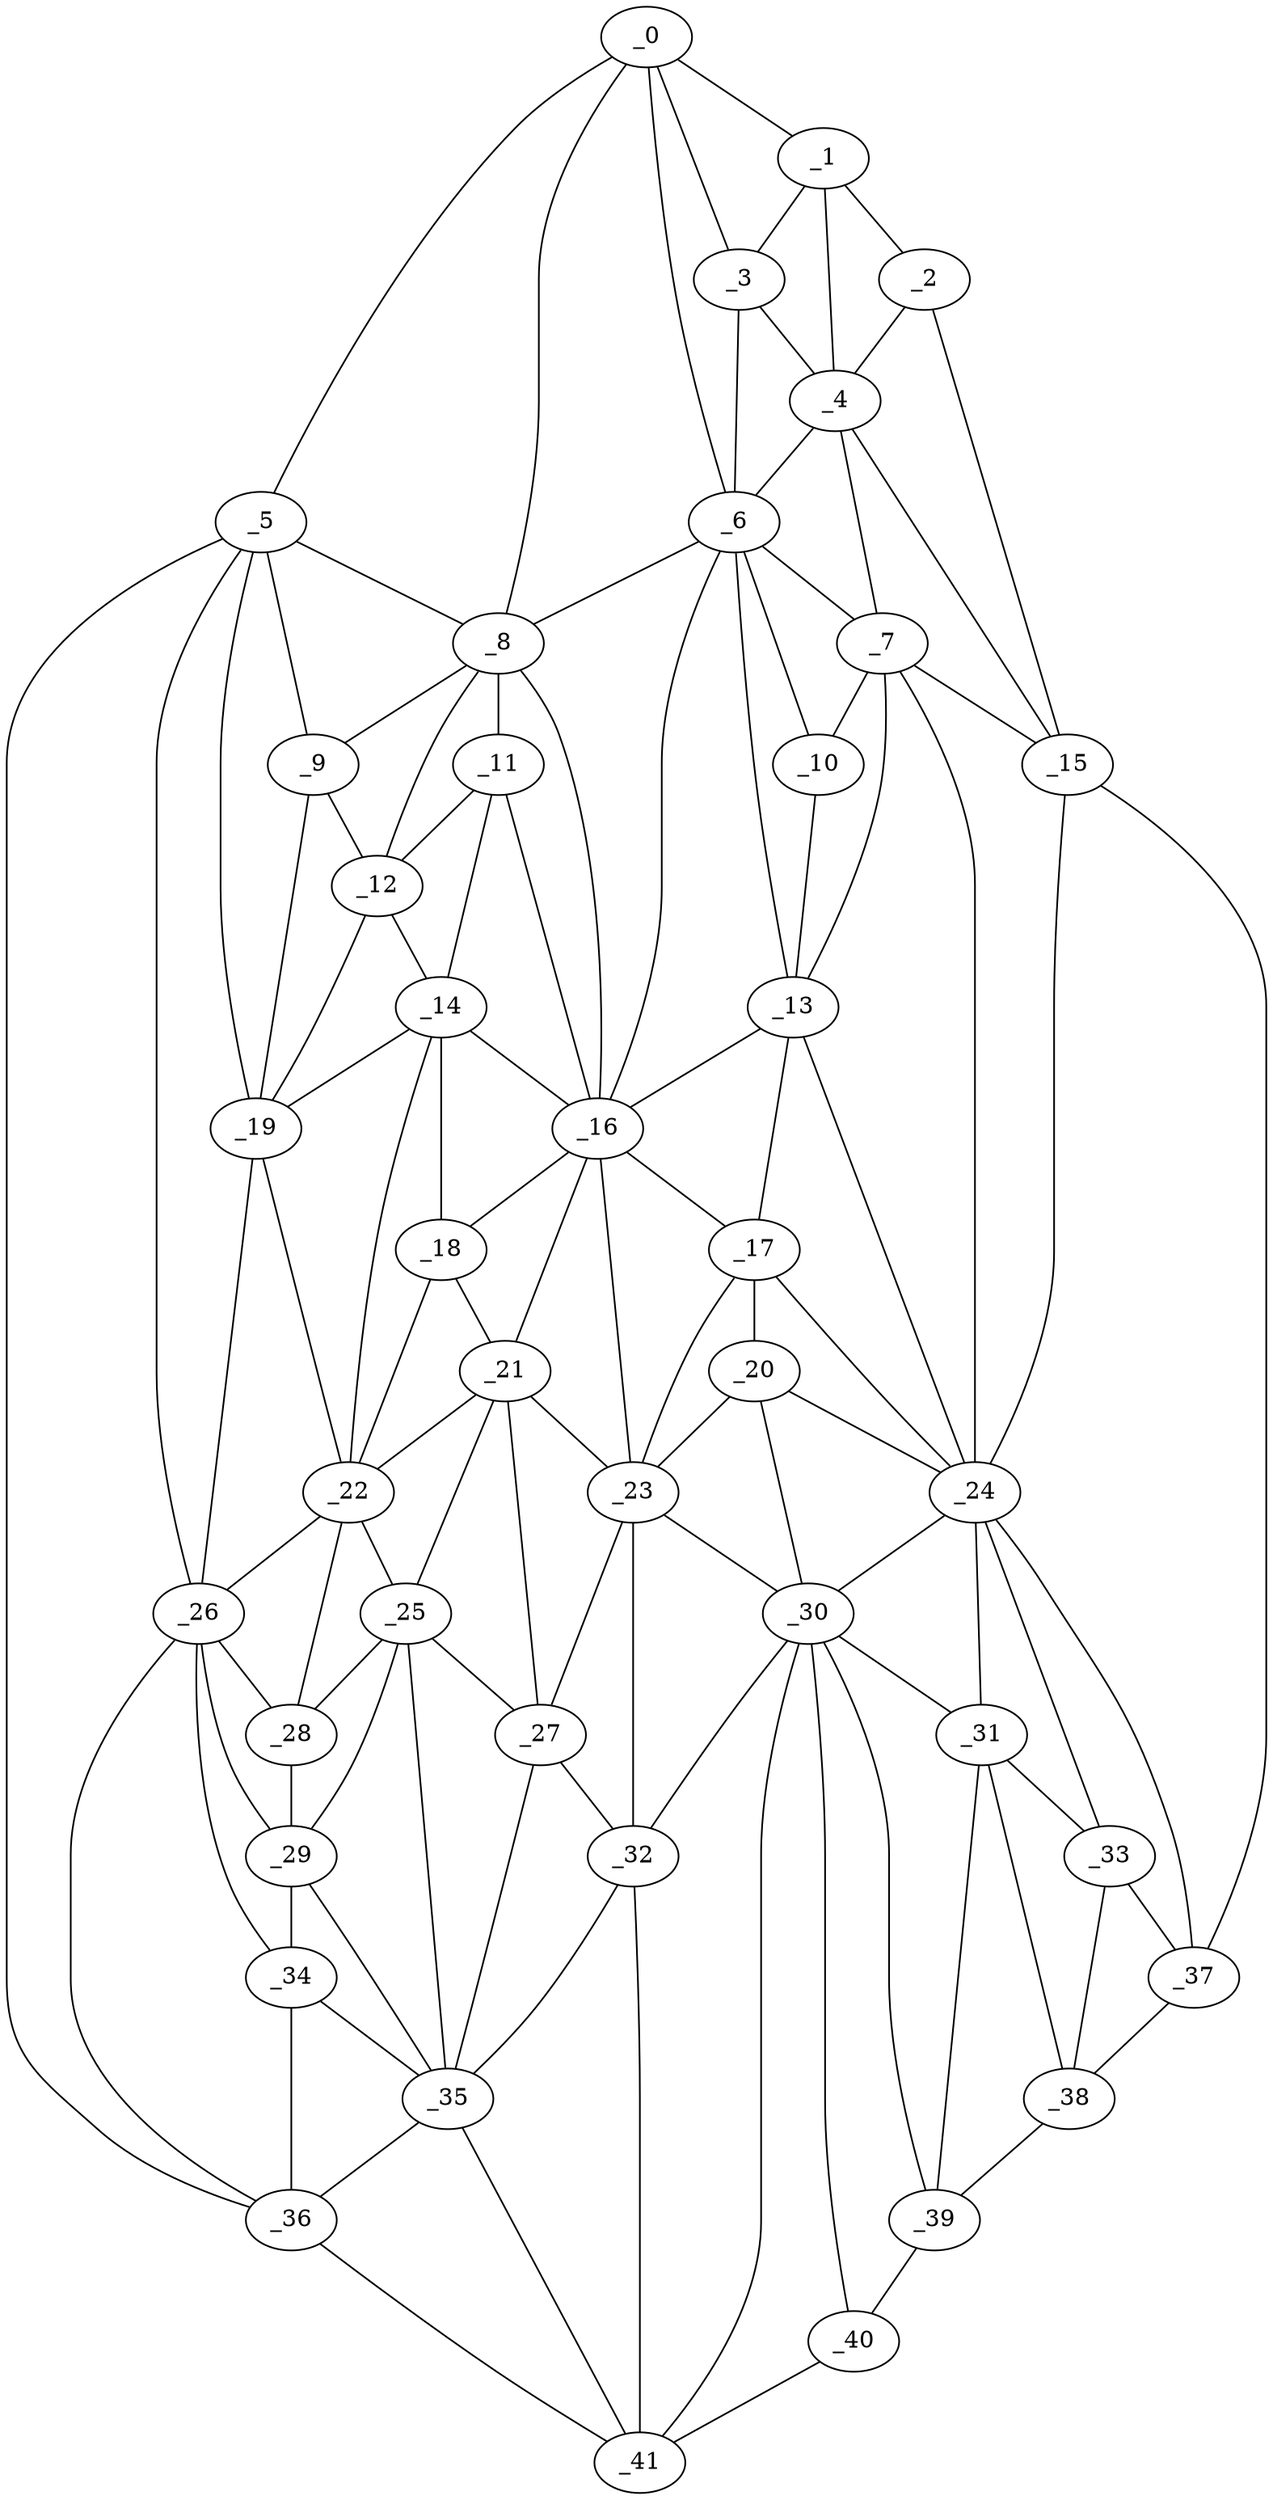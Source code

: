 graph "obj59__165.gxl" {
	_0	 [x=29,
		y=100];
	_1	 [x=36,
		y=30];
	_0 -- _1	 [valence=1];
	_3	 [x=39,
		y=38];
	_0 -- _3	 [valence=1];
	_5	 [x=59,
		y=111];
	_0 -- _5	 [valence=1];
	_6	 [x=62,
		y=57];
	_0 -- _6	 [valence=2];
	_8	 [x=63,
		y=92];
	_0 -- _8	 [valence=2];
	_2	 [x=39,
		y=14];
	_1 -- _2	 [valence=1];
	_1 -- _3	 [valence=2];
	_4	 [x=58,
		y=36];
	_1 -- _4	 [valence=2];
	_2 -- _4	 [valence=2];
	_15	 [x=80,
		y=5];
	_2 -- _15	 [valence=1];
	_3 -- _4	 [valence=1];
	_3 -- _6	 [valence=2];
	_4 -- _6	 [valence=1];
	_7	 [x=63,
		y=39];
	_4 -- _7	 [valence=2];
	_4 -- _15	 [valence=2];
	_5 -- _8	 [valence=2];
	_9	 [x=68,
		y=105];
	_5 -- _9	 [valence=2];
	_19	 [x=87,
		y=106];
	_5 -- _19	 [valence=1];
	_26	 [x=106,
		y=108];
	_5 -- _26	 [valence=2];
	_36	 [x=122,
		y=107];
	_5 -- _36	 [valence=1];
	_6 -- _7	 [valence=2];
	_6 -- _8	 [valence=2];
	_10	 [x=69,
		y=50];
	_6 -- _10	 [valence=1];
	_13	 [x=79,
		y=51];
	_6 -- _13	 [valence=1];
	_16	 [x=80,
		y=78];
	_6 -- _16	 [valence=1];
	_7 -- _10	 [valence=2];
	_7 -- _13	 [valence=2];
	_7 -- _15	 [valence=2];
	_24	 [x=99,
		y=40];
	_7 -- _24	 [valence=2];
	_8 -- _9	 [valence=2];
	_11	 [x=69,
		y=94];
	_8 -- _11	 [valence=1];
	_12	 [x=69,
		y=98];
	_8 -- _12	 [valence=2];
	_8 -- _16	 [valence=2];
	_9 -- _12	 [valence=2];
	_9 -- _19	 [valence=2];
	_10 -- _13	 [valence=2];
	_11 -- _12	 [valence=2];
	_14	 [x=79,
		y=93];
	_11 -- _14	 [valence=2];
	_11 -- _16	 [valence=1];
	_12 -- _14	 [valence=1];
	_12 -- _19	 [valence=2];
	_13 -- _16	 [valence=2];
	_17	 [x=87,
		y=52];
	_13 -- _17	 [valence=1];
	_13 -- _24	 [valence=2];
	_14 -- _16	 [valence=2];
	_18	 [x=87,
		y=80];
	_14 -- _18	 [valence=2];
	_14 -- _19	 [valence=2];
	_22	 [x=97,
		y=99];
	_14 -- _22	 [valence=1];
	_15 -- _24	 [valence=2];
	_37	 [x=124,
		y=18];
	_15 -- _37	 [valence=1];
	_16 -- _17	 [valence=1];
	_16 -- _18	 [valence=2];
	_21	 [x=94,
		y=77];
	_16 -- _21	 [valence=2];
	_23	 [x=98,
		y=64];
	_16 -- _23	 [valence=2];
	_20	 [x=91,
		y=51];
	_17 -- _20	 [valence=2];
	_17 -- _23	 [valence=2];
	_17 -- _24	 [valence=1];
	_18 -- _21	 [valence=2];
	_18 -- _22	 [valence=2];
	_19 -- _22	 [valence=1];
	_19 -- _26	 [valence=2];
	_20 -- _23	 [valence=1];
	_20 -- _24	 [valence=2];
	_30	 [x=117,
		y=51];
	_20 -- _30	 [valence=1];
	_21 -- _22	 [valence=1];
	_21 -- _23	 [valence=1];
	_25	 [x=106,
		y=88];
	_21 -- _25	 [valence=2];
	_27	 [x=107,
		y=74];
	_21 -- _27	 [valence=2];
	_22 -- _25	 [valence=2];
	_22 -- _26	 [valence=2];
	_28	 [x=108,
		y=99];
	_22 -- _28	 [valence=2];
	_23 -- _27	 [valence=2];
	_23 -- _30	 [valence=2];
	_32	 [x=119,
		y=66];
	_23 -- _32	 [valence=1];
	_24 -- _30	 [valence=2];
	_31	 [x=118,
		y=44];
	_24 -- _31	 [valence=2];
	_33	 [x=120,
		y=34];
	_24 -- _33	 [valence=2];
	_24 -- _37	 [valence=2];
	_25 -- _27	 [valence=2];
	_25 -- _28	 [valence=2];
	_29	 [x=115,
		y=100];
	_25 -- _29	 [valence=2];
	_35	 [x=122,
		y=96];
	_25 -- _35	 [valence=2];
	_26 -- _28	 [valence=2];
	_26 -- _29	 [valence=1];
	_34	 [x=120,
		y=103];
	_26 -- _34	 [valence=1];
	_26 -- _36	 [valence=1];
	_27 -- _32	 [valence=2];
	_27 -- _35	 [valence=1];
	_28 -- _29	 [valence=2];
	_29 -- _34	 [valence=2];
	_29 -- _35	 [valence=2];
	_30 -- _31	 [valence=1];
	_30 -- _32	 [valence=2];
	_39	 [x=125,
		y=46];
	_30 -- _39	 [valence=2];
	_40	 [x=125,
		y=52];
	_30 -- _40	 [valence=2];
	_41	 [x=125,
		y=57];
	_30 -- _41	 [valence=2];
	_31 -- _33	 [valence=2];
	_38	 [x=125,
		y=36];
	_31 -- _38	 [valence=2];
	_31 -- _39	 [valence=2];
	_32 -- _35	 [valence=2];
	_32 -- _41	 [valence=2];
	_33 -- _37	 [valence=2];
	_33 -- _38	 [valence=2];
	_34 -- _35	 [valence=1];
	_34 -- _36	 [valence=2];
	_35 -- _36	 [valence=1];
	_35 -- _41	 [valence=2];
	_36 -- _41	 [valence=1];
	_37 -- _38	 [valence=1];
	_38 -- _39	 [valence=1];
	_39 -- _40	 [valence=1];
	_40 -- _41	 [valence=1];
}
